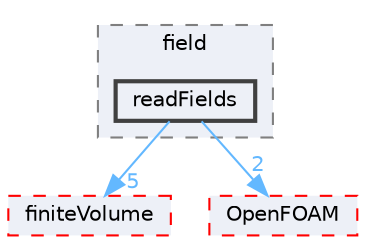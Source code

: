 digraph "src/functionObjects/field/readFields"
{
 // LATEX_PDF_SIZE
  bgcolor="transparent";
  edge [fontname=Helvetica,fontsize=10,labelfontname=Helvetica,labelfontsize=10];
  node [fontname=Helvetica,fontsize=10,shape=box,height=0.2,width=0.4];
  compound=true
  subgraph clusterdir_bae024cac12ddc6733a616261920a91f {
    graph [ bgcolor="#edf0f7", pencolor="grey50", label="field", fontname=Helvetica,fontsize=10 style="filled,dashed", URL="dir_bae024cac12ddc6733a616261920a91f.html",tooltip=""]
  dir_0900ddd3964279baf23007bbccf1048e [label="readFields", fillcolor="#edf0f7", color="grey25", style="filled,bold", URL="dir_0900ddd3964279baf23007bbccf1048e.html",tooltip=""];
  }
  dir_9bd15774b555cf7259a6fa18f99fe99b [label="finiteVolume", fillcolor="#edf0f7", color="red", style="filled,dashed", URL="dir_9bd15774b555cf7259a6fa18f99fe99b.html",tooltip=""];
  dir_c5473ff19b20e6ec4dfe5c310b3778a8 [label="OpenFOAM", fillcolor="#edf0f7", color="red", style="filled,dashed", URL="dir_c5473ff19b20e6ec4dfe5c310b3778a8.html",tooltip=""];
  dir_0900ddd3964279baf23007bbccf1048e->dir_9bd15774b555cf7259a6fa18f99fe99b [headlabel="5", labeldistance=1.5 headhref="dir_003251_001387.html" href="dir_003251_001387.html" color="steelblue1" fontcolor="steelblue1"];
  dir_0900ddd3964279baf23007bbccf1048e->dir_c5473ff19b20e6ec4dfe5c310b3778a8 [headlabel="2", labeldistance=1.5 headhref="dir_003251_002695.html" href="dir_003251_002695.html" color="steelblue1" fontcolor="steelblue1"];
}
